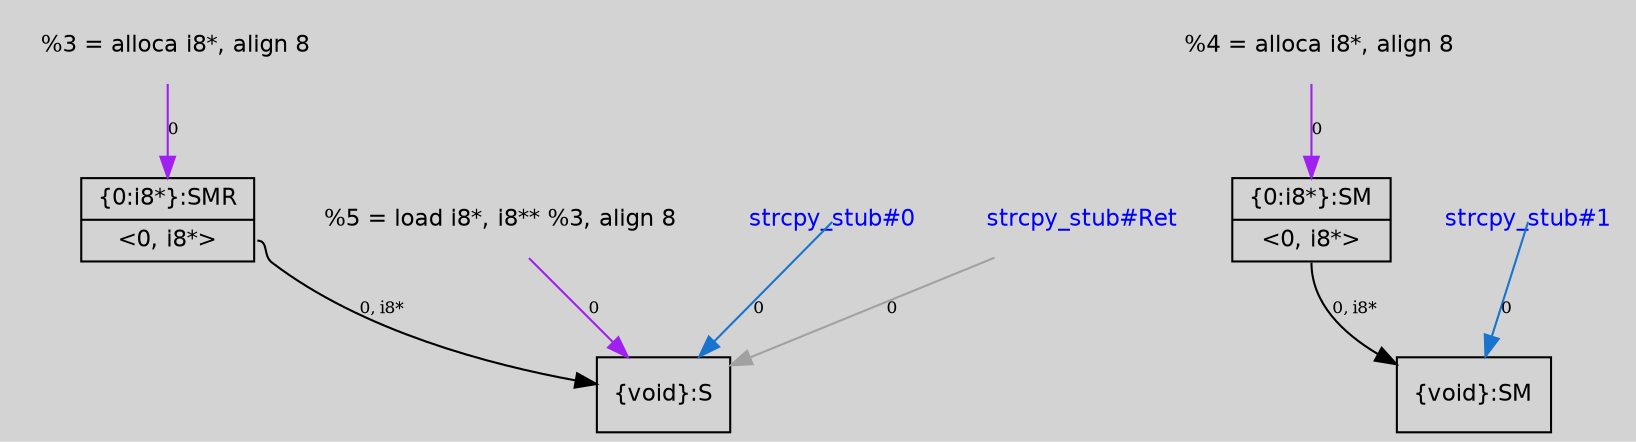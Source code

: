 digraph unnamed {
	graph [center=true, ratio=true, bgcolor=lightgray, fontname=Helvetica];
	node  [fontname=Helvetica, fontsize=11];

	Node0x2e37bb0 [shape=record,label="{\{void\}:S}"];
	Node0x2e38050 [shape=record,label="{\{void\}:SM}"];
	Node0x2e381c0 [shape=record,label="{\{0:i8*\}:SMR|{<s0>\<0, i8*\>}}"];
	Node0x2e38ac0 [shape=record,label="{\{0:i8*\}:SM|{<s0>\<0, i8*\>}}"];
	Node0x2e238e8 [shape=plaintext, label ="  %3 = alloca i8*, align 8"];
	Node0x2e238e8 -> Node0x2e381c0[arrowtail=tee,label="0",fontsize=8,color=purple];
	Node0x2e24388 [shape=plaintext, label ="  %4 = alloca i8*, align 8"];
	Node0x2e24388 -> Node0x2e38ac0[arrowtail=tee,label="0",fontsize=8,color=purple];
	Node0x2e24538 [shape=plaintext, label ="  %5 = load i8*, i8** %3, align 8"];
	Node0x2e24538 -> Node0x2e37bb0[arrowtail=tee,label="0",fontsize=8,color=purple];
	Node0x2e23cf8 [shape=plaintext,fontcolor=blue, label ="strcpy_stub#1"];
	Node0x2e23cf8 -> Node0x2e38050[tailclip=false,color=dodgerblue3,label="0",fontsize=8];
	Node0x2e23cd0 [shape=plaintext,fontcolor=blue, label ="strcpy_stub#0"];
	Node0x2e23cd0 -> Node0x2e37bb0[tailclip=false,color=dodgerblue3,label="0",fontsize=8];
	Node0x2e23c18 [shape=plaintext,fontcolor=blue, label ="strcpy_stub#Ret"];
	Node0x2e23c18 -> Node0x2e37bb0[arrowtail=tee,color=gray63,label="0",fontsize=8];
	Node0x2e381c0:s0 -> Node0x2e37bb0[arrowtail=tee,label="0, i8*",fontsize=8];
	Node0x2e38ac0:s0 -> Node0x2e38050[arrowtail=tee,label="0, i8*",fontsize=8];
}

